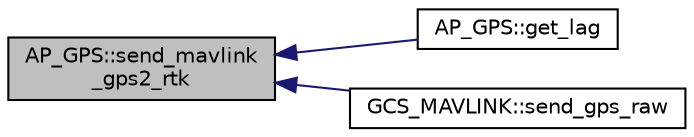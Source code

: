 digraph "AP_GPS::send_mavlink_gps2_rtk"
{
 // INTERACTIVE_SVG=YES
  edge [fontname="Helvetica",fontsize="10",labelfontname="Helvetica",labelfontsize="10"];
  node [fontname="Helvetica",fontsize="10",shape=record];
  rankdir="LR";
  Node1 [label="AP_GPS::send_mavlink\l_gps2_rtk",height=0.2,width=0.4,color="black", fillcolor="grey75", style="filled", fontcolor="black"];
  Node1 -> Node2 [dir="back",color="midnightblue",fontsize="10",style="solid",fontname="Helvetica"];
  Node2 [label="AP_GPS::get_lag",height=0.2,width=0.4,color="black", fillcolor="white", style="filled",URL="$classAP__GPS.html#a6e74a89971cdb43f9d24e5dd9a36a090"];
  Node1 -> Node3 [dir="back",color="midnightblue",fontsize="10",style="solid",fontname="Helvetica"];
  Node3 [label="GCS_MAVLINK::send_gps_raw",height=0.2,width=0.4,color="black", fillcolor="white", style="filled",URL="$structGCS__MAVLINK.html#aa6f7ccdb5ed30bcce6499dcbf9e6d4ad"];
}
